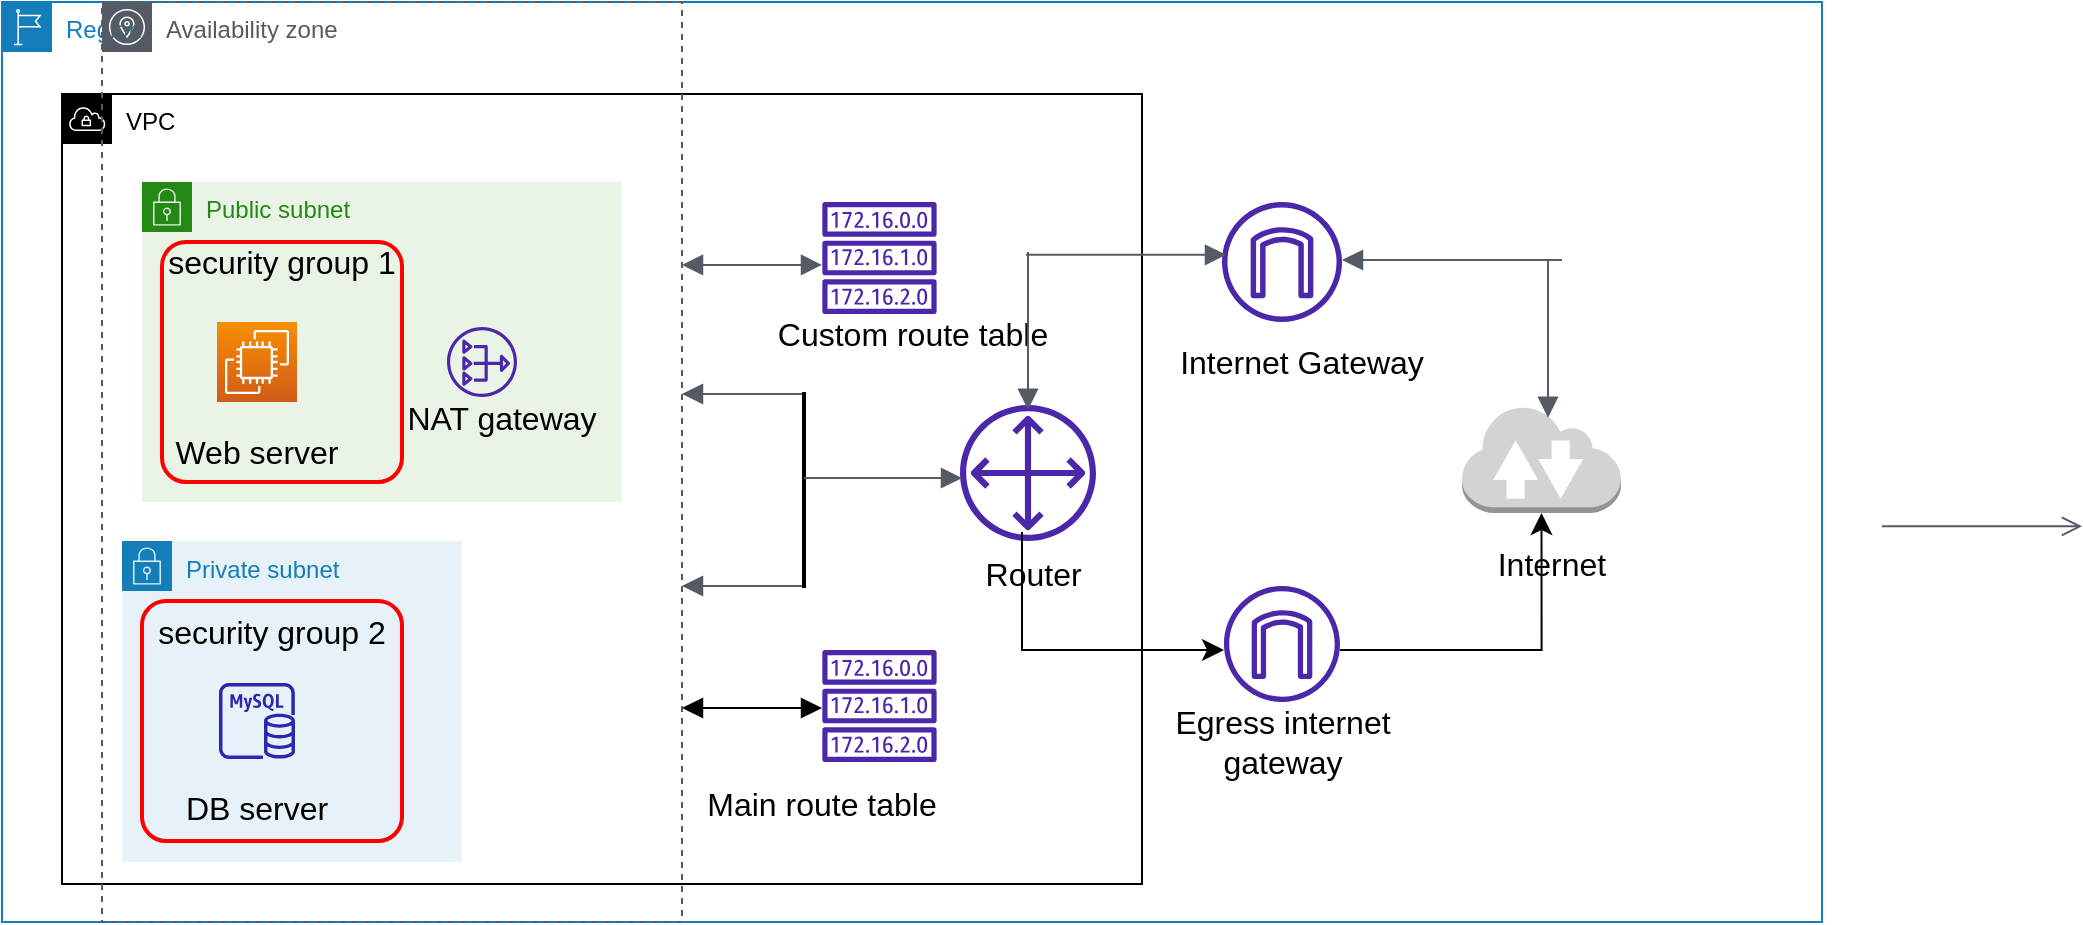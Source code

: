 <mxfile version="21.2.9" type="github">
  <diagram name="Page-1" id="kgK7fGXu1Ar3xZ1o0jyY">
    <mxGraphModel dx="635" dy="420" grid="1" gridSize="10" guides="1" tooltips="1" connect="1" arrows="1" fold="1" page="1" pageScale="1" pageWidth="827" pageHeight="1169" math="0" shadow="0">
      <root>
        <mxCell id="0" />
        <mxCell id="1" parent="0" />
        <mxCell id="3j0U5bbgS40sk72MPyIn-24" value="" style="edgeStyle=orthogonalEdgeStyle;html=1;endArrow=block;elbow=vertical;startArrow=block;startFill=1;endFill=1;strokeColor=#545B64;rounded=0;fontSize=12;startSize=8;endSize=8;curved=1;" edge="1" parent="1">
          <mxGeometry width="100" relative="1" as="geometry">
            <mxPoint x="360" y="481.47" as="sourcePoint" />
            <mxPoint x="430" y="481.47" as="targetPoint" />
          </mxGeometry>
        </mxCell>
        <mxCell id="3j0U5bbgS40sk72MPyIn-28" value="" style="edgeStyle=orthogonalEdgeStyle;html=1;endArrow=none;elbow=vertical;startArrow=block;startFill=1;strokeColor=#545B64;rounded=0;fontSize=12;startSize=8;endSize=8;curved=1;" edge="1" parent="1">
          <mxGeometry width="100" relative="1" as="geometry">
            <mxPoint x="359" y="412" as="sourcePoint" />
            <mxPoint x="410" y="412" as="targetPoint" />
          </mxGeometry>
        </mxCell>
        <mxCell id="3j0U5bbgS40sk72MPyIn-29" value="" style="endArrow=none;html=1;rounded=0;fontSize=12;startSize=8;endSize=8;curved=1;" edge="1" parent="1">
          <mxGeometry width="50" height="50" relative="1" as="geometry">
            <mxPoint x="320" y="390" as="sourcePoint" />
            <mxPoint x="370" y="340" as="targetPoint" />
          </mxGeometry>
        </mxCell>
        <mxCell id="mzRqFOGo6O6pgWtyTD5r-2" value="Region" style="points=[[0,0],[0.25,0],[0.5,0],[0.75,0],[1,0],[1,0.25],[1,0.5],[1,0.75],[1,1],[0.75,1],[0.5,1],[0.25,1],[0,1],[0,0.75],[0,0.5],[0,0.25]];outlineConnect=0;gradientColor=none;html=1;whiteSpace=wrap;fontSize=12;fontStyle=0;container=1;pointerEvents=0;collapsible=0;recursiveResize=0;shape=mxgraph.aws4.group;grIcon=mxgraph.aws4.group_region;strokeColor=#147EBA;fillColor=none;verticalAlign=top;align=left;spacingLeft=30;fontColor=#147EBA;" parent="1" vertex="1">
          <mxGeometry x="110" y="125" width="910" height="460" as="geometry" />
        </mxCell>
        <mxCell id="mzRqFOGo6O6pgWtyTD5r-5" value="VPC" style="sketch=0;outlineConnect=0;html=1;whiteSpace=wrap;fontSize=12;fontStyle=0;shape=mxgraph.aws4.group;grIcon=mxgraph.aws4.group_vpc;verticalAlign=top;align=left;spacingLeft=30;dashed=0;" parent="mzRqFOGo6O6pgWtyTD5r-2" vertex="1">
          <mxGeometry x="30" y="46" width="540" height="395" as="geometry" />
        </mxCell>
        <mxCell id="mzRqFOGo6O6pgWtyTD5r-4" value="Availability zone" style="sketch=0;outlineConnect=0;gradientColor=none;html=1;whiteSpace=wrap;fontSize=12;fontStyle=0;shape=mxgraph.aws4.group;grIcon=mxgraph.aws4.group_availability_zone;strokeColor=#545B64;fillColor=none;verticalAlign=top;align=left;spacingLeft=30;fontColor=#545B64;dashed=1;" parent="mzRqFOGo6O6pgWtyTD5r-2" vertex="1">
          <mxGeometry x="50" width="290" height="460" as="geometry" />
        </mxCell>
        <mxCell id="mzRqFOGo6O6pgWtyTD5r-6" value="Public subnet" style="points=[[0,0],[0.25,0],[0.5,0],[0.75,0],[1,0],[1,0.25],[1,0.5],[1,0.75],[1,1],[0.75,1],[0.5,1],[0.25,1],[0,1],[0,0.75],[0,0.5],[0,0.25]];outlineConnect=0;gradientColor=none;html=1;whiteSpace=wrap;fontSize=12;fontStyle=0;container=1;pointerEvents=0;collapsible=0;recursiveResize=0;shape=mxgraph.aws4.group;grIcon=mxgraph.aws4.group_security_group;grStroke=0;strokeColor=#248814;fillColor=#E9F3E6;verticalAlign=top;align=left;spacingLeft=30;fontColor=#248814;dashed=0;" parent="mzRqFOGo6O6pgWtyTD5r-2" vertex="1">
          <mxGeometry x="70" y="90" width="240" height="160" as="geometry" />
        </mxCell>
        <mxCell id="mzRqFOGo6O6pgWtyTD5r-8" value="" style="rounded=1;arcSize=10;strokeColor=#ff0000;fillColor=none;gradientColor=none;strokeWidth=2;" parent="mzRqFOGo6O6pgWtyTD5r-6" vertex="1">
          <mxGeometry x="10" y="30" width="120" height="120" as="geometry" />
        </mxCell>
        <mxCell id="mzRqFOGo6O6pgWtyTD5r-11" value="" style="sketch=0;points=[[0,0,0],[0.25,0,0],[0.5,0,0],[0.75,0,0],[1,0,0],[0,1,0],[0.25,1,0],[0.5,1,0],[0.75,1,0],[1,1,0],[0,0.25,0],[0,0.5,0],[0,0.75,0],[1,0.25,0],[1,0.5,0],[1,0.75,0]];outlineConnect=0;fontColor=#232F3E;gradientColor=#F78E04;gradientDirection=north;fillColor=#D05C17;strokeColor=#ffffff;dashed=0;verticalLabelPosition=bottom;verticalAlign=top;align=center;html=1;fontSize=12;fontStyle=0;aspect=fixed;shape=mxgraph.aws4.resourceIcon;resIcon=mxgraph.aws4.ec2;" parent="mzRqFOGo6O6pgWtyTD5r-6" vertex="1">
          <mxGeometry x="37.5" y="70" width="40" height="40" as="geometry" />
        </mxCell>
        <mxCell id="3j0U5bbgS40sk72MPyIn-4" value="NAT gateway" style="text;html=1;strokeColor=none;fillColor=none;align=center;verticalAlign=middle;whiteSpace=wrap;rounded=0;fontSize=16;" vertex="1" parent="mzRqFOGo6O6pgWtyTD5r-6">
          <mxGeometry x="120" y="107.5" width="120" height="20" as="geometry" />
        </mxCell>
        <mxCell id="3j0U5bbgS40sk72MPyIn-18" value="Web server" style="text;html=1;strokeColor=none;fillColor=none;align=center;verticalAlign=middle;whiteSpace=wrap;rounded=0;fontSize=16;" vertex="1" parent="mzRqFOGo6O6pgWtyTD5r-6">
          <mxGeometry x="5" y="130" width="105" height="10" as="geometry" />
        </mxCell>
        <mxCell id="mzRqFOGo6O6pgWtyTD5r-14" value="" style="sketch=0;outlineConnect=0;fontColor=#232F3E;gradientColor=none;fillColor=#4D27AA;strokeColor=none;dashed=0;verticalLabelPosition=bottom;verticalAlign=top;align=center;html=1;fontSize=12;fontStyle=0;aspect=fixed;pointerEvents=1;shape=mxgraph.aws4.nat_gateway;" parent="mzRqFOGo6O6pgWtyTD5r-6" vertex="1">
          <mxGeometry x="152.5" y="72.5" width="35" height="35" as="geometry" />
        </mxCell>
        <mxCell id="3j0U5bbgS40sk72MPyIn-2" value="security group 1" style="text;html=1;strokeColor=none;fillColor=none;align=center;verticalAlign=middle;whiteSpace=wrap;rounded=0;fontSize=16;" vertex="1" parent="mzRqFOGo6O6pgWtyTD5r-2">
          <mxGeometry x="80" y="120" width="120" height="20" as="geometry" />
        </mxCell>
        <mxCell id="3j0U5bbgS40sk72MPyIn-5" value="" style="sketch=0;outlineConnect=0;fontColor=#232F3E;gradientColor=none;fillColor=#4D27AA;strokeColor=none;dashed=0;verticalLabelPosition=bottom;verticalAlign=top;align=center;html=1;fontSize=12;fontStyle=0;aspect=fixed;pointerEvents=1;shape=mxgraph.aws4.route_table;" vertex="1" parent="mzRqFOGo6O6pgWtyTD5r-2">
          <mxGeometry x="410" y="100" width="57.47" height="56" as="geometry" />
        </mxCell>
        <mxCell id="3j0U5bbgS40sk72MPyIn-6" value="" style="sketch=0;outlineConnect=0;fontColor=#232F3E;gradientColor=none;fillColor=#4D27AA;strokeColor=none;dashed=0;verticalLabelPosition=bottom;verticalAlign=top;align=center;html=1;fontSize=12;fontStyle=0;aspect=fixed;pointerEvents=1;shape=mxgraph.aws4.route_table;" vertex="1" parent="mzRqFOGo6O6pgWtyTD5r-2">
          <mxGeometry x="410" y="324" width="57.47" height="56" as="geometry" />
        </mxCell>
        <mxCell id="3j0U5bbgS40sk72MPyIn-8" value="" style="outlineConnect=0;dashed=0;verticalLabelPosition=bottom;verticalAlign=top;align=center;html=1;shape=mxgraph.aws3.internet_2;fillColor=#D2D3D3;gradientColor=none;fontSize=16;" vertex="1" parent="mzRqFOGo6O6pgWtyTD5r-2">
          <mxGeometry x="730" y="201.5" width="79.5" height="54" as="geometry" />
        </mxCell>
        <mxCell id="3j0U5bbgS40sk72MPyIn-7" value="" style="sketch=0;outlineConnect=0;fontColor=#232F3E;gradientColor=none;fillColor=#4D27AA;strokeColor=none;dashed=0;verticalLabelPosition=bottom;verticalAlign=top;align=center;html=1;fontSize=12;fontStyle=0;aspect=fixed;pointerEvents=1;shape=mxgraph.aws4.customer_gateway;" vertex="1" parent="mzRqFOGo6O6pgWtyTD5r-2">
          <mxGeometry x="479" y="201.5" width="68" height="68" as="geometry" />
        </mxCell>
        <mxCell id="3j0U5bbgS40sk72MPyIn-10" value="" style="sketch=0;outlineConnect=0;fontColor=#232F3E;gradientColor=none;fillColor=#4D27AA;strokeColor=none;dashed=0;verticalLabelPosition=bottom;verticalAlign=top;align=center;html=1;fontSize=12;fontStyle=0;aspect=fixed;pointerEvents=1;shape=mxgraph.aws4.internet_gateway;" vertex="1" parent="mzRqFOGo6O6pgWtyTD5r-2">
          <mxGeometry x="610" y="100" width="60" height="60" as="geometry" />
        </mxCell>
        <mxCell id="3j0U5bbgS40sk72MPyIn-9" value="" style="sketch=0;outlineConnect=0;fontColor=#232F3E;gradientColor=none;fillColor=#4D27AA;strokeColor=none;dashed=0;verticalLabelPosition=bottom;verticalAlign=top;align=center;html=1;fontSize=12;fontStyle=0;aspect=fixed;pointerEvents=1;shape=mxgraph.aws4.internet_gateway;" vertex="1" parent="mzRqFOGo6O6pgWtyTD5r-2">
          <mxGeometry x="611" y="292" width="58" height="58" as="geometry" />
        </mxCell>
        <mxCell id="3j0U5bbgS40sk72MPyIn-11" value="Router&amp;nbsp;" style="text;html=1;strokeColor=none;fillColor=none;align=center;verticalAlign=middle;whiteSpace=wrap;rounded=0;fontSize=16;" vertex="1" parent="mzRqFOGo6O6pgWtyTD5r-2">
          <mxGeometry x="488" y="280" width="60" height="12" as="geometry" />
        </mxCell>
        <mxCell id="3j0U5bbgS40sk72MPyIn-12" value="Internet Gateway" style="text;html=1;strokeColor=none;fillColor=none;align=center;verticalAlign=middle;whiteSpace=wrap;rounded=0;fontSize=16;" vertex="1" parent="mzRqFOGo6O6pgWtyTD5r-2">
          <mxGeometry x="580" y="170" width="140" height="20" as="geometry" />
        </mxCell>
        <mxCell id="3j0U5bbgS40sk72MPyIn-13" value="Egress internet gateway" style="text;html=1;strokeColor=none;fillColor=none;align=center;verticalAlign=middle;whiteSpace=wrap;rounded=0;fontSize=16;" vertex="1" parent="mzRqFOGo6O6pgWtyTD5r-2">
          <mxGeometry x="565.5" y="360" width="149" height="20" as="geometry" />
        </mxCell>
        <mxCell id="3j0U5bbgS40sk72MPyIn-15" value="Main route table" style="text;html=1;strokeColor=none;fillColor=none;align=center;verticalAlign=middle;whiteSpace=wrap;rounded=0;fontSize=16;" vertex="1" parent="mzRqFOGo6O6pgWtyTD5r-2">
          <mxGeometry x="310" y="390" width="200" height="21" as="geometry" />
        </mxCell>
        <mxCell id="mzRqFOGo6O6pgWtyTD5r-7" value="Private subnet" style="points=[[0,0],[0.25,0],[0.5,0],[0.75,0],[1,0],[1,0.25],[1,0.5],[1,0.75],[1,1],[0.75,1],[0.5,1],[0.25,1],[0,1],[0,0.75],[0,0.5],[0,0.25]];outlineConnect=0;gradientColor=none;html=1;whiteSpace=wrap;fontSize=12;fontStyle=0;container=1;pointerEvents=0;collapsible=0;recursiveResize=0;shape=mxgraph.aws4.group;grIcon=mxgraph.aws4.group_security_group;grStroke=0;strokeColor=#147EBA;fillColor=#E6F2F8;verticalAlign=top;align=left;spacingLeft=30;fontColor=#147EBA;dashed=0;" parent="mzRqFOGo6O6pgWtyTD5r-2" vertex="1">
          <mxGeometry x="60" y="269.5" width="170" height="160.5" as="geometry" />
        </mxCell>
        <mxCell id="mzRqFOGo6O6pgWtyTD5r-9" value="" style="rounded=1;arcSize=10;strokeColor=#ff0000;fillColor=none;gradientColor=none;strokeWidth=2;" parent="mzRqFOGo6O6pgWtyTD5r-7" vertex="1">
          <mxGeometry x="10" y="30" width="130" height="120" as="geometry" />
        </mxCell>
        <mxCell id="mzRqFOGo6O6pgWtyTD5r-13" value="" style="sketch=0;outlineConnect=0;fontColor=#232F3E;gradientColor=none;fillColor=#2E27AD;strokeColor=none;dashed=0;verticalLabelPosition=bottom;verticalAlign=top;align=center;html=1;fontSize=12;fontStyle=0;aspect=fixed;pointerEvents=1;shape=mxgraph.aws4.rds_mysql_instance;" parent="mzRqFOGo6O6pgWtyTD5r-7" vertex="1">
          <mxGeometry x="48.5" y="71" width="38" height="38" as="geometry" />
        </mxCell>
        <mxCell id="3j0U5bbgS40sk72MPyIn-3" value="security group 2" style="text;html=1;strokeColor=none;fillColor=none;align=center;verticalAlign=middle;whiteSpace=wrap;rounded=0;fontSize=16;" vertex="1" parent="mzRqFOGo6O6pgWtyTD5r-7">
          <mxGeometry x="15" y="40.5" width="120" height="10" as="geometry" />
        </mxCell>
        <mxCell id="3j0U5bbgS40sk72MPyIn-19" value="DB server" style="text;html=1;strokeColor=none;fillColor=none;align=center;verticalAlign=middle;whiteSpace=wrap;rounded=0;fontSize=16;" vertex="1" parent="mzRqFOGo6O6pgWtyTD5r-7">
          <mxGeometry x="30" y="128.5" width="75" height="10" as="geometry" />
        </mxCell>
        <mxCell id="3j0U5bbgS40sk72MPyIn-20" value="" style="edgeStyle=orthogonalEdgeStyle;html=1;endArrow=block;elbow=vertical;startArrow=block;startFill=1;endFill=1;strokeColor=#545B64;rounded=0;fontSize=12;startSize=8;endSize=8;curved=1;" edge="1" parent="mzRqFOGo6O6pgWtyTD5r-2">
          <mxGeometry width="100" relative="1" as="geometry">
            <mxPoint x="340" y="131.47" as="sourcePoint" />
            <mxPoint x="410" y="131.47" as="targetPoint" />
          </mxGeometry>
        </mxCell>
        <mxCell id="3j0U5bbgS40sk72MPyIn-14" value="Custom route table" style="text;html=1;strokeColor=none;fillColor=none;align=center;verticalAlign=middle;whiteSpace=wrap;rounded=0;fontSize=16;" vertex="1" parent="mzRqFOGo6O6pgWtyTD5r-2">
          <mxGeometry x="362.5" y="156" width="185" height="20" as="geometry" />
        </mxCell>
        <mxCell id="3j0U5bbgS40sk72MPyIn-16" value="Internet" style="text;html=1;strokeColor=none;fillColor=none;align=center;verticalAlign=middle;whiteSpace=wrap;rounded=0;fontSize=16;" vertex="1" parent="mzRqFOGo6O6pgWtyTD5r-2">
          <mxGeometry x="709.75" y="275" width="130.25" height="12" as="geometry" />
        </mxCell>
        <mxCell id="3j0U5bbgS40sk72MPyIn-58" value="" style="edgeStyle=segmentEdgeStyle;endArrow=classic;html=1;curved=0;rounded=0;endSize=8;startSize=8;fontSize=12;entryX=0.5;entryY=1;entryDx=0;entryDy=0;entryPerimeter=0;" edge="1" parent="mzRqFOGo6O6pgWtyTD5r-2" source="3j0U5bbgS40sk72MPyIn-9" target="3j0U5bbgS40sk72MPyIn-8">
          <mxGeometry width="50" height="50" relative="1" as="geometry">
            <mxPoint x="720" y="324" as="sourcePoint" />
            <mxPoint x="770" y="274" as="targetPoint" />
            <Array as="points">
              <mxPoint x="770" y="324" />
            </Array>
          </mxGeometry>
        </mxCell>
        <mxCell id="3j0U5bbgS40sk72MPyIn-59" value="" style="edgeStyle=segmentEdgeStyle;endArrow=classic;html=1;curved=0;rounded=0;endSize=8;startSize=8;fontSize=12;entryX=0.5;entryY=1;entryDx=0;entryDy=0;entryPerimeter=0;" edge="1" parent="mzRqFOGo6O6pgWtyTD5r-2">
          <mxGeometry width="50" height="50" relative="1" as="geometry">
            <mxPoint x="510" y="265" as="sourcePoint" />
            <mxPoint x="611.0" y="324" as="targetPoint" />
            <Array as="points">
              <mxPoint x="510" y="324" />
            </Array>
          </mxGeometry>
        </mxCell>
        <mxCell id="3j0U5bbgS40sk72MPyIn-30" value="" style="edgeStyle=orthogonalEdgeStyle;html=1;endArrow=none;elbow=vertical;startArrow=block;startFill=1;strokeColor=#545B64;rounded=0;fontSize=12;startSize=8;endSize=8;curved=1;" edge="1" parent="1">
          <mxGeometry width="100" relative="1" as="geometry">
            <mxPoint x="450" y="321" as="sourcePoint" />
            <mxPoint x="510" y="321" as="targetPoint" />
          </mxGeometry>
        </mxCell>
        <mxCell id="3j0U5bbgS40sk72MPyIn-46" value="" style="endArrow=block;startArrow=block;endFill=1;startFill=1;html=1;rounded=0;fontSize=12;startSize=8;endSize=8;curved=1;" edge="1" parent="1">
          <mxGeometry width="160" relative="1" as="geometry">
            <mxPoint x="450" y="478" as="sourcePoint" />
            <mxPoint x="520" y="478" as="targetPoint" />
          </mxGeometry>
        </mxCell>
        <mxCell id="3j0U5bbgS40sk72MPyIn-51" value="" style="edgeStyle=orthogonalEdgeStyle;html=1;endArrow=none;elbow=vertical;startArrow=block;startFill=1;strokeColor=#545B64;rounded=0;fontSize=12;startSize=8;endSize=8;curved=1;" edge="1" parent="1">
          <mxGeometry width="100" relative="1" as="geometry">
            <mxPoint x="450" y="417" as="sourcePoint" />
            <mxPoint x="510" y="417" as="targetPoint" />
          </mxGeometry>
        </mxCell>
        <mxCell id="3j0U5bbgS40sk72MPyIn-55" value="" style="line;strokeWidth=2;direction=south;html=1;fontSize=16;" vertex="1" parent="1">
          <mxGeometry x="506" y="320" width="10" height="98" as="geometry" />
        </mxCell>
        <mxCell id="3j0U5bbgS40sk72MPyIn-63" value="" style="edgeStyle=orthogonalEdgeStyle;html=1;endArrow=block;elbow=vertical;startArrow=none;endFill=1;strokeColor=#545B64;rounded=0;fontSize=12;startSize=8;endSize=8;curved=1;" edge="1" parent="1">
          <mxGeometry width="100" relative="1" as="geometry">
            <mxPoint x="511" y="363" as="sourcePoint" />
            <mxPoint x="590" y="363" as="targetPoint" />
          </mxGeometry>
        </mxCell>
        <mxCell id="3j0U5bbgS40sk72MPyIn-69" value="" style="edgeStyle=orthogonalEdgeStyle;html=1;endArrow=block;elbow=vertical;startArrow=none;endFill=1;strokeColor=#545B64;rounded=0;fontSize=12;startSize=8;endSize=8;curved=1;" edge="1" parent="1">
          <mxGeometry width="100" relative="1" as="geometry">
            <mxPoint x="622" y="251.429" as="sourcePoint" />
            <mxPoint x="722" y="251.429" as="targetPoint" />
          </mxGeometry>
        </mxCell>
        <mxCell id="3j0U5bbgS40sk72MPyIn-74" value="" style="edgeStyle=orthogonalEdgeStyle;html=1;endArrow=open;elbow=vertical;startArrow=none;endFill=0;strokeColor=#545B64;rounded=0;fontSize=12;startSize=8;endSize=8;curved=1;" edge="1" parent="1">
          <mxGeometry width="100" relative="1" as="geometry">
            <mxPoint x="1050" y="387.143" as="sourcePoint" />
            <mxPoint x="1150" y="387.143" as="targetPoint" />
          </mxGeometry>
        </mxCell>
        <mxCell id="3j0U5bbgS40sk72MPyIn-75" value="" style="edgeStyle=orthogonalEdgeStyle;html=1;endArrow=block;elbow=vertical;startArrow=none;endFill=1;strokeColor=#545B64;rounded=0;fontSize=12;startSize=8;endSize=8;curved=1;" edge="1" parent="1">
          <mxGeometry width="100" relative="1" as="geometry">
            <mxPoint x="623" y="250" as="sourcePoint" />
            <mxPoint x="623" y="328.857" as="targetPoint" />
          </mxGeometry>
        </mxCell>
        <mxCell id="3j0U5bbgS40sk72MPyIn-76" value="" style="edgeStyle=orthogonalEdgeStyle;html=1;endArrow=block;elbow=vertical;startArrow=none;endFill=1;strokeColor=#545B64;rounded=0;fontSize=12;startSize=8;endSize=8;curved=1;" edge="1" parent="1">
          <mxGeometry width="100" relative="1" as="geometry">
            <mxPoint x="883" y="254" as="sourcePoint" />
            <mxPoint x="883" y="332.857" as="targetPoint" />
          </mxGeometry>
        </mxCell>
        <mxCell id="3j0U5bbgS40sk72MPyIn-77" value="" style="edgeStyle=orthogonalEdgeStyle;html=1;endArrow=none;elbow=vertical;startArrow=block;startFill=1;strokeColor=#545B64;rounded=0;fontSize=12;startSize=8;endSize=8;curved=1;" edge="1" parent="1">
          <mxGeometry width="100" relative="1" as="geometry">
            <mxPoint x="780" y="254" as="sourcePoint" />
            <mxPoint x="890" y="254" as="targetPoint" />
          </mxGeometry>
        </mxCell>
      </root>
    </mxGraphModel>
  </diagram>
</mxfile>
